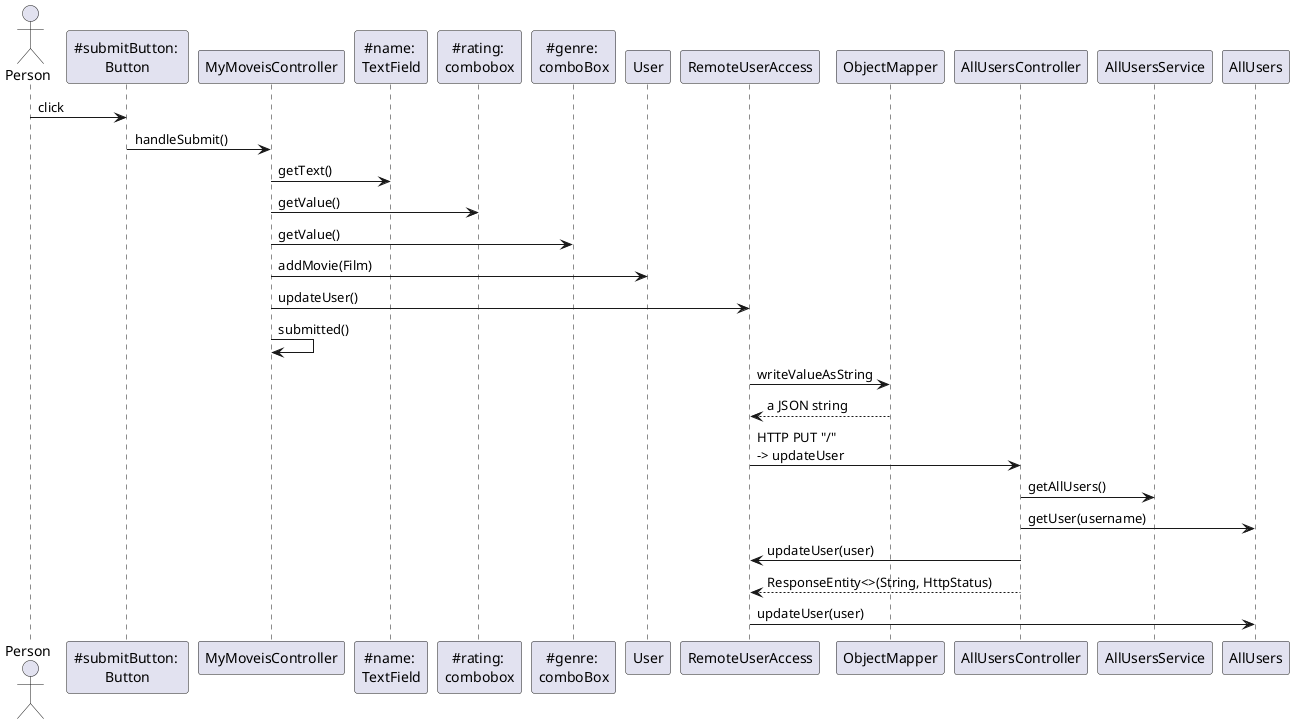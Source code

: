 @startuml
actor Person
Person-> "~#submitButton: \nButton" as submitButton: click

submitButton -> MyMoveisController : handleSubmit()

MyMoveisController -> "~#name: \nTextField" as name: getText()
MyMoveisController -> "~#rating: \ncombobox" as rating: getValue()
MyMoveisController -> "~#genre: \ncomboBox" as genre: getValue()

MyMoveisController -> User: addMovie(Film)

MyMoveisController -> RemoteUserAccess: updateUser()
MyMoveisController -> MyMoveisController: submitted()

RemoteUserAccess -> ObjectMapper: writeValueAsString
ObjectMapper --> RemoteUserAccess: a JSON string


RemoteUserAccess -> AllUsersController: HTTP PUT "/" \n-> updateUser

AllUsersController -> AllUsersService: getAllUsers()

AllUsersController -> AllUsers: getUser(username)
AllUsersController -> RemoteUserAccess: updateUser(user)
AllUsersController --> RemoteUserAccess: ResponseEntity<>(String, HttpStatus)

RemoteUserAccess -> AllUsers: updateUser(user)
@enduml